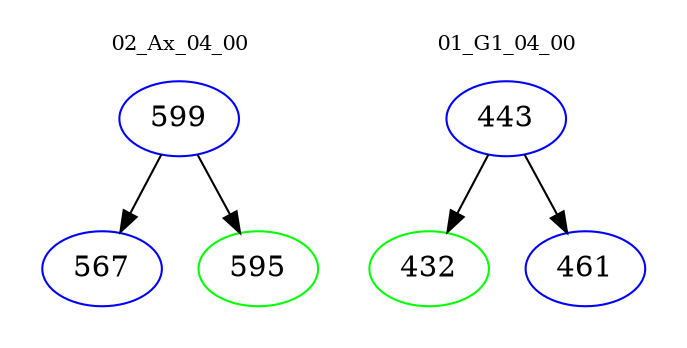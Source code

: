 digraph{
subgraph cluster_0 {
color = white
label = "02_Ax_04_00";
fontsize=10;
T0_599 [label="599", color="blue"]
T0_599 -> T0_567 [color="black"]
T0_567 [label="567", color="blue"]
T0_599 -> T0_595 [color="black"]
T0_595 [label="595", color="green"]
}
subgraph cluster_1 {
color = white
label = "01_G1_04_00";
fontsize=10;
T1_443 [label="443", color="blue"]
T1_443 -> T1_432 [color="black"]
T1_432 [label="432", color="green"]
T1_443 -> T1_461 [color="black"]
T1_461 [label="461", color="blue"]
}
}
